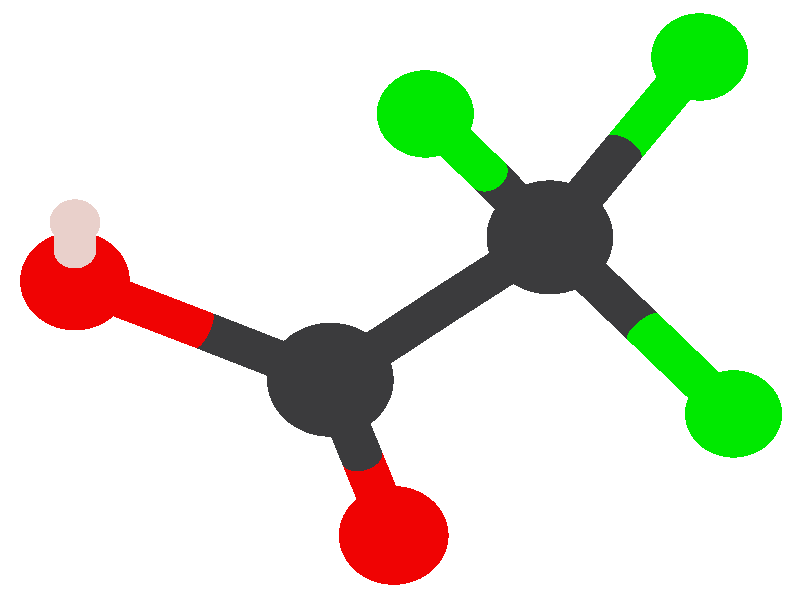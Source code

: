 #version 3.6;
#include "colors.inc"
#include "finish.inc"

global_settings {assumed_gamma 2.2 max_trace_level 6}
background {color White transmit 1.0}
camera {orthographic angle 0
  right -3.79*x up 3.16*y
  direction 50.00*z
  location <0,0,50.00> look_at <0,0,0>}


light_source {<  2.00,   3.00,  40.00> color White
  area_light <0.70, 0, 0>, <0, 0.70, 0>, 3, 3
  adaptive 1 jitter}
// no fog
#declare simple = finish {phong 0.7 ambient 0.4 diffuse 0.55}
#declare pale = finish {ambient 0.9 diffuse 0.30 roughness 0.001 specular 0.2 }
#declare intermediate = finish {ambient 0.4 diffuse 0.6 specular 0.1 roughness 0.04}
#declare vmd = finish {ambient 0.2 diffuse 0.80 phong 0.25 phong_size 10.0 specular 0.2 roughness 0.1}
#declare jmol = finish {ambient 0.4 diffuse 0.6 specular 1 roughness 0.001 metallic}
#declare ase2 = finish {ambient 0.2 brilliance 3 diffuse 0.6 metallic specular 0.7 roughness 0.04 reflection 0.15}
#declare ase3 = finish {ambient 0.4 brilliance 2 diffuse 0.6 metallic specular 1.0 roughness 0.001 reflection 0.0}
#declare glass = finish {ambient 0.4 diffuse 0.35 specular 1.0 roughness 0.001}
#declare glass2 = finish {ambient 0.3 diffuse 0.3 specular 1.0 reflection 0.25 roughness 0.001}
#declare Rcell = 0.050;
#declare Rbond = 0.100;

#macro atom(LOC, R, COL, TRANS, FIN)
  sphere{LOC, R texture{pigment{color COL transmit TRANS} finish{FIN}}}
#end
#macro constrain(LOC, R, COL, TRANS FIN)
union{torus{R, Rcell rotate 45*z texture{pigment{color COL transmit TRANS} finish{FIN}}}
     torus{R, Rcell rotate -45*z texture{pigment{color COL transmit TRANS} finish{FIN}}}
     translate LOC}
#end

// no cell vertices
atom(<  0.71,   0.33,  -1.11>, 0.30, rgb <0.24, 0.24, 0.25>, 0.0, jmol) // #0
atom(< -0.33,  -0.42,  -2.00>, 0.30, rgb <0.24, 0.24, 0.25>, 0.0, jmol) // #1
atom(< -0.03,  -1.24,  -2.80>, 0.26, rgb <0.94, 0.04, 0.04>, 0.0, jmol) // #2
atom(< -1.54,   0.10,  -1.60>, 0.26, rgb <0.94, 0.04, 0.04>, 0.0, jmol) // #3
atom(<  1.42,   1.28,  -1.75>, 0.23, rgb <0.00, 0.91, 0.00>, 0.0, jmol) // #4
atom(<  0.12,   0.98,   0.00>, 0.23, rgb <0.00, 0.91, 0.00>, 0.0, jmol) // #5
atom(<  1.58,  -0.60,  -0.68>, 0.23, rgb <0.00, 0.91, 0.00>, 0.0, jmol) // #6
atom(< -1.54,   0.41,  -0.78>, 0.12, rgb <0.91, 0.81, 0.79>, 0.0, jmol) // #7
cylinder {<  0.71,   0.33,  -1.11>, <  0.19,  -0.04,  -1.55>, Rbond texture{pigment {color rgb <0.24, 0.24, 0.25> transmit 0.0} finish{jmol}}}
cylinder {< -0.33,  -0.42,  -2.00>, <  0.19,  -0.04,  -1.55>, Rbond texture{pigment {color rgb <0.24, 0.24, 0.25> transmit 0.0} finish{jmol}}}
cylinder {<  0.71,   0.33,  -1.11>, <  1.06,   0.80,  -1.43>, Rbond texture{pigment {color rgb <0.24, 0.24, 0.25> transmit 0.0} finish{jmol}}}
cylinder {<  1.42,   1.28,  -1.75>, <  1.06,   0.80,  -1.43>, Rbond texture{pigment {color rgb <0.00, 0.91, 0.00> transmit 0.0} finish{jmol}}}
cylinder {<  0.71,   0.33,  -1.11>, <  0.42,   0.66,  -0.55>, Rbond texture{pigment {color rgb <0.24, 0.24, 0.25> transmit 0.0} finish{jmol}}}
cylinder {<  0.12,   0.98,   0.00>, <  0.42,   0.66,  -0.55>, Rbond texture{pigment {color rgb <0.00, 0.91, 0.00> transmit 0.0} finish{jmol}}}
cylinder {<  0.71,   0.33,  -1.11>, <  1.15,  -0.14,  -0.89>, Rbond texture{pigment {color rgb <0.24, 0.24, 0.25> transmit 0.0} finish{jmol}}}
cylinder {<  1.58,  -0.60,  -0.68>, <  1.15,  -0.14,  -0.89>, Rbond texture{pigment {color rgb <0.00, 0.91, 0.00> transmit 0.0} finish{jmol}}}
cylinder {< -0.33,  -0.42,  -2.00>, < -0.18,  -0.83,  -2.40>, Rbond texture{pigment {color rgb <0.24, 0.24, 0.25> transmit 0.0} finish{jmol}}}
cylinder {< -0.03,  -1.24,  -2.80>, < -0.18,  -0.83,  -2.40>, Rbond texture{pigment {color rgb <0.94, 0.04, 0.04> transmit 0.0} finish{jmol}}}
cylinder {< -0.33,  -0.42,  -2.00>, < -0.93,  -0.16,  -1.80>, Rbond texture{pigment {color rgb <0.24, 0.24, 0.25> transmit 0.0} finish{jmol}}}
cylinder {< -1.54,   0.10,  -1.60>, < -0.93,  -0.16,  -1.80>, Rbond texture{pigment {color rgb <0.94, 0.04, 0.04> transmit 0.0} finish{jmol}}}
cylinder {< -1.54,   0.10,  -1.60>, < -1.54,   0.26,  -1.19>, Rbond texture{pigment {color rgb <0.94, 0.04, 0.04> transmit 0.0} finish{jmol}}}
cylinder {< -1.54,   0.41,  -0.78>, < -1.54,   0.26,  -1.19>, Rbond texture{pigment {color rgb <0.91, 0.81, 0.79> transmit 0.0} finish{jmol}}}
// no constraints
